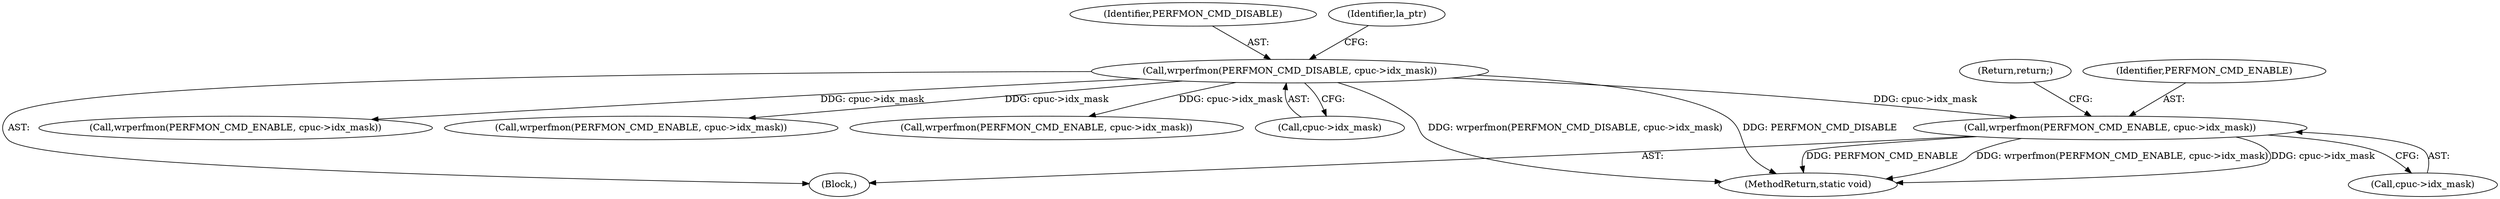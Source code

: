 digraph "0_linux_a8b0ca17b80e92faab46ee7179ba9e99ccb61233@pointer" {
"1000255" [label="(Call,wrperfmon(PERFMON_CMD_ENABLE, cpuc->idx_mask))"];
"1000124" [label="(Call,wrperfmon(PERFMON_CMD_DISABLE, cpuc->idx_mask))"];
"1000124" [label="(Call,wrperfmon(PERFMON_CMD_DISABLE, cpuc->idx_mask))"];
"1000126" [label="(Call,cpuc->idx_mask)"];
"1000109" [label="(Block,)"];
"1000260" [label="(Return,return;)"];
"1000261" [label="(MethodReturn,static void)"];
"1000125" [label="(Identifier,PERFMON_CMD_DISABLE)"];
"1000132" [label="(Identifier,la_ptr)"];
"1000207" [label="(Call,wrperfmon(PERFMON_CMD_ENABLE, cpuc->idx_mask))"];
"1000255" [label="(Call,wrperfmon(PERFMON_CMD_ENABLE, cpuc->idx_mask))"];
"1000184" [label="(Call,wrperfmon(PERFMON_CMD_ENABLE, cpuc->idx_mask))"];
"1000142" [label="(Call,wrperfmon(PERFMON_CMD_ENABLE, cpuc->idx_mask))"];
"1000257" [label="(Call,cpuc->idx_mask)"];
"1000256" [label="(Identifier,PERFMON_CMD_ENABLE)"];
"1000255" -> "1000109"  [label="AST: "];
"1000255" -> "1000257"  [label="CFG: "];
"1000256" -> "1000255"  [label="AST: "];
"1000257" -> "1000255"  [label="AST: "];
"1000260" -> "1000255"  [label="CFG: "];
"1000255" -> "1000261"  [label="DDG: wrperfmon(PERFMON_CMD_ENABLE, cpuc->idx_mask)"];
"1000255" -> "1000261"  [label="DDG: cpuc->idx_mask"];
"1000255" -> "1000261"  [label="DDG: PERFMON_CMD_ENABLE"];
"1000124" -> "1000255"  [label="DDG: cpuc->idx_mask"];
"1000124" -> "1000109"  [label="AST: "];
"1000124" -> "1000126"  [label="CFG: "];
"1000125" -> "1000124"  [label="AST: "];
"1000126" -> "1000124"  [label="AST: "];
"1000132" -> "1000124"  [label="CFG: "];
"1000124" -> "1000261"  [label="DDG: PERFMON_CMD_DISABLE"];
"1000124" -> "1000261"  [label="DDG: wrperfmon(PERFMON_CMD_DISABLE, cpuc->idx_mask)"];
"1000124" -> "1000142"  [label="DDG: cpuc->idx_mask"];
"1000124" -> "1000184"  [label="DDG: cpuc->idx_mask"];
"1000124" -> "1000207"  [label="DDG: cpuc->idx_mask"];
}
